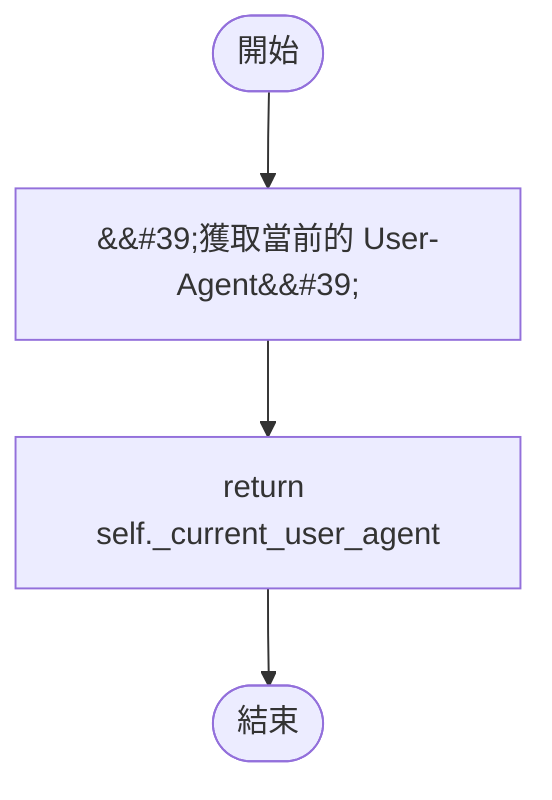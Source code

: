 flowchart TB
    n1([開始])
    n2([結束])
    n3[&amp;&#35;39;獲取當前的 User-Agent&amp;&#35;39;]
    n4[return self._current_user_agent]
    n1 --> n3
    n3 --> n4
    n4 --> n2